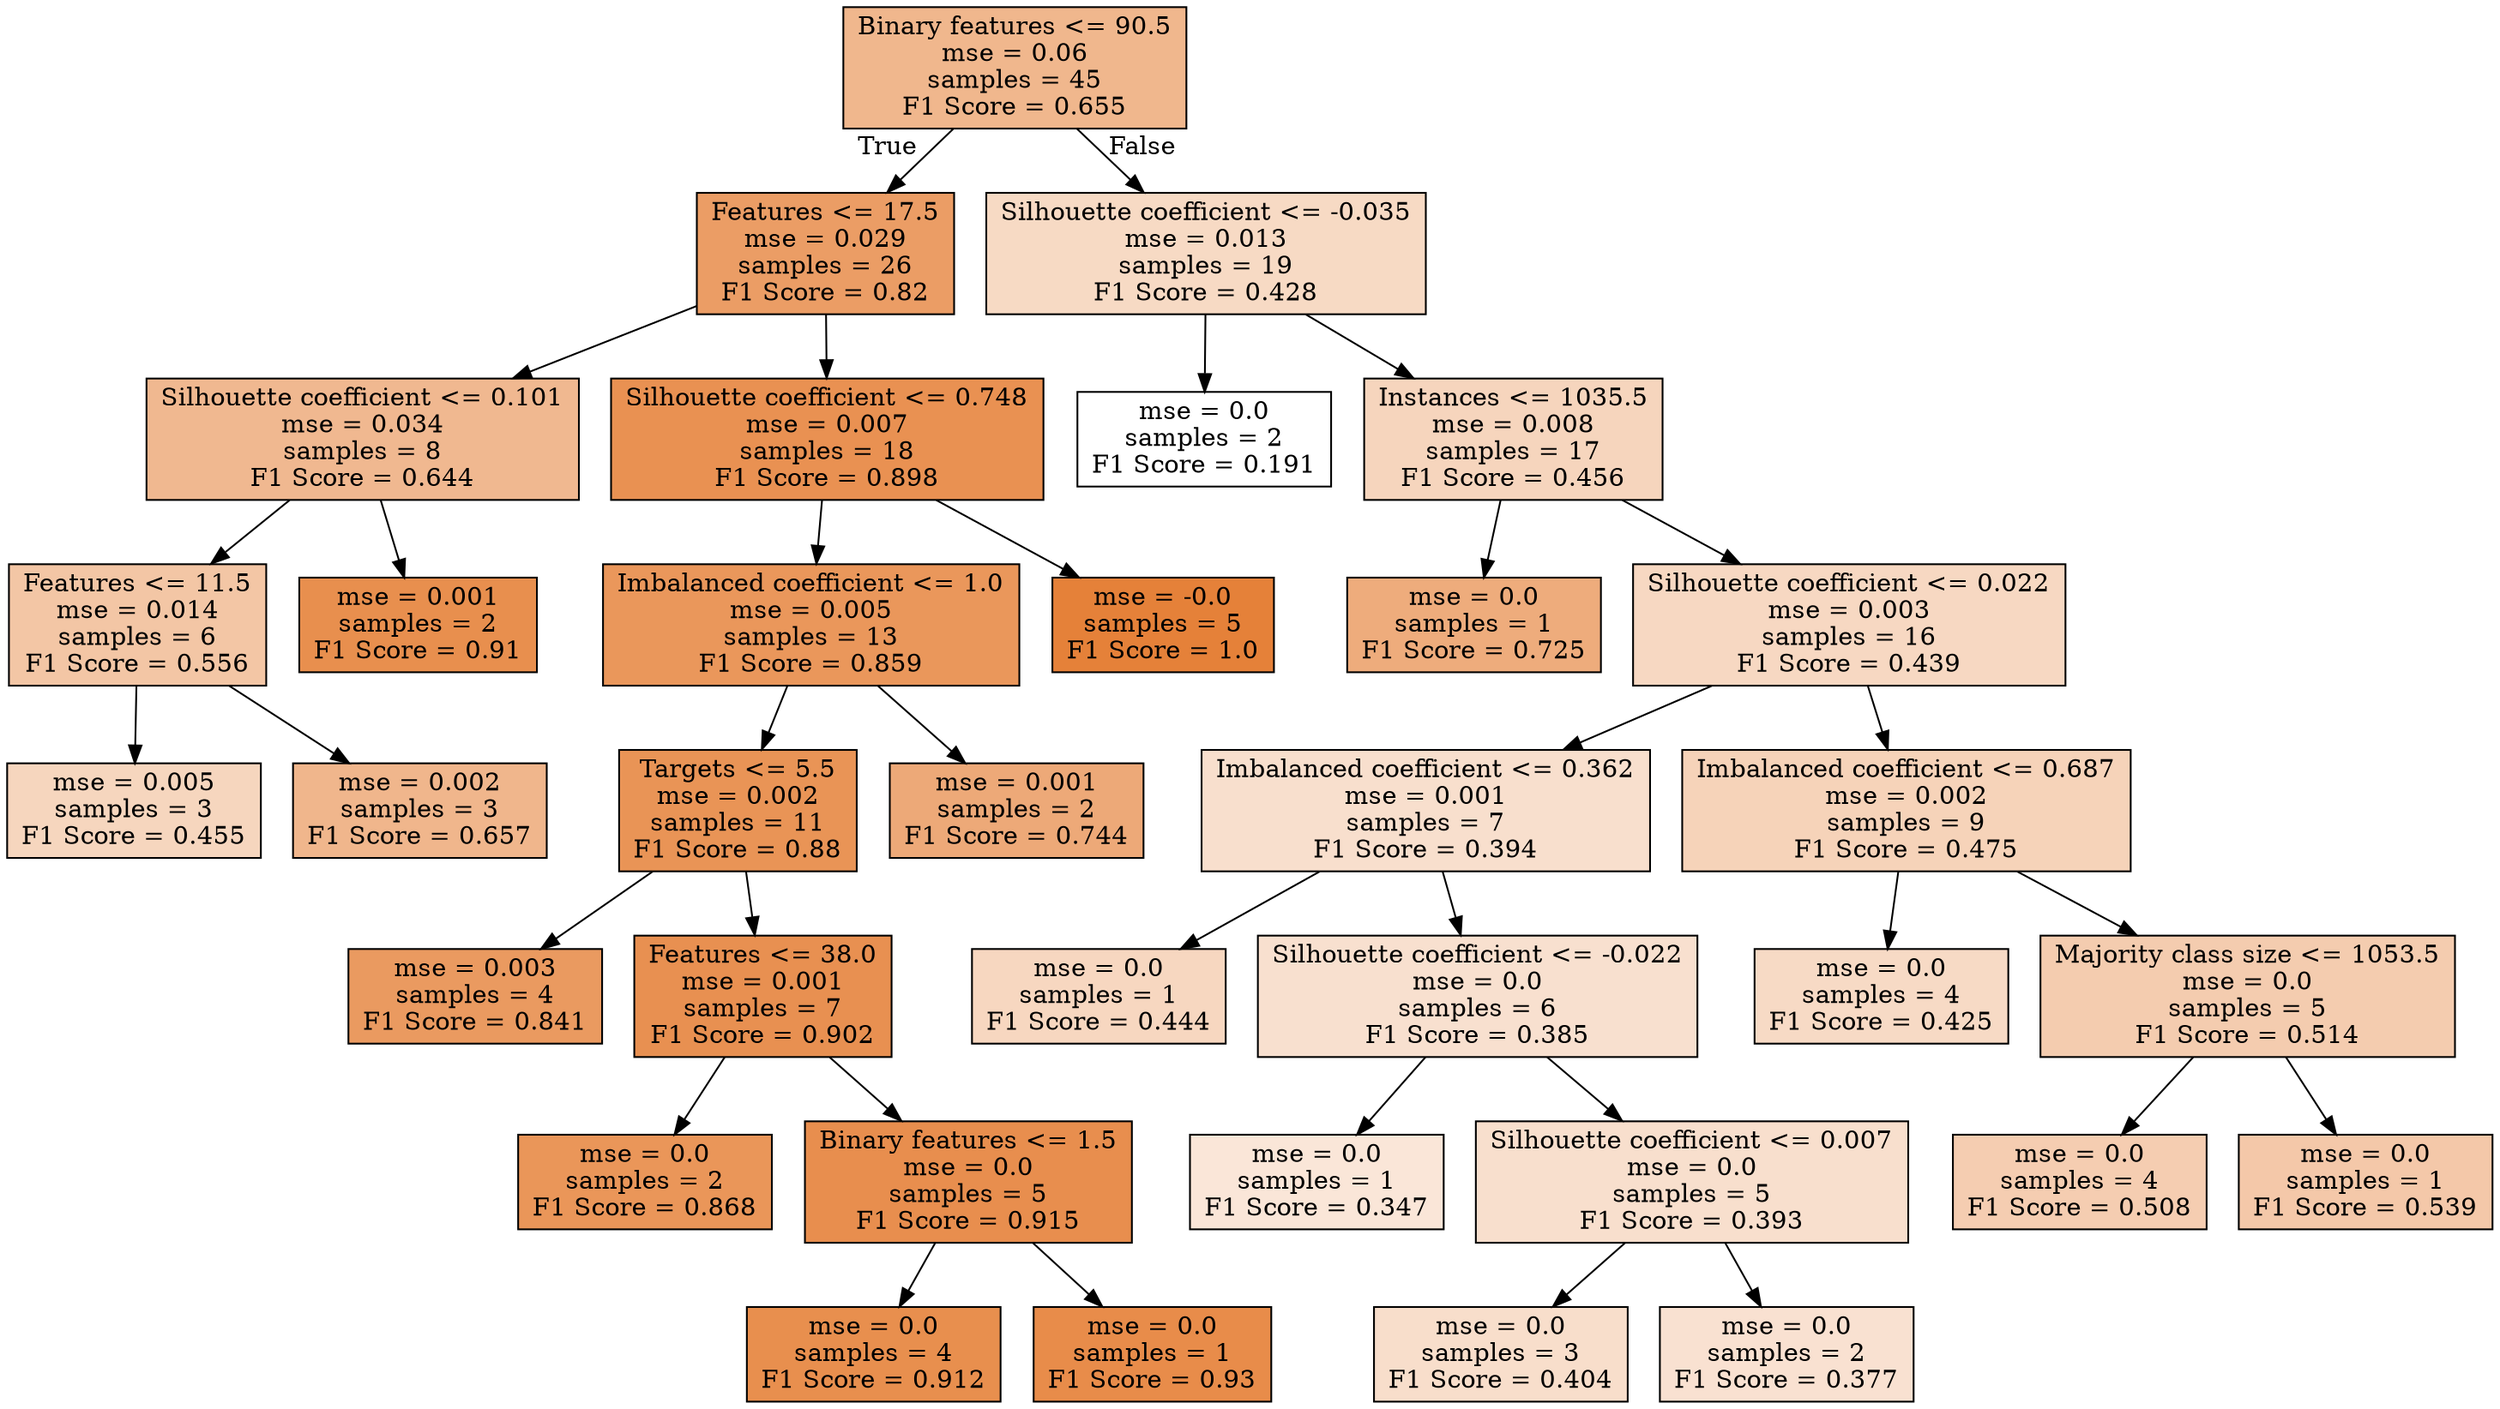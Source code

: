 digraph Tree {
node [shape=box, style="filled", color="black"] ;
0 [label="Binary features <= 90.5\nmse = 0.06\nsamples = 45\nF1 Score = 0.655", fillcolor="#e5813992"] ;
1 [label="Features <= 17.5\nmse = 0.029\nsamples = 26\nF1 Score = 0.82", fillcolor="#e58139c6"] ;
0 -> 1 [labeldistance=2.5, labelangle=45, headlabel="True"] ;
2 [label="Silhouette coefficient <= 0.101\nmse = 0.034\nsamples = 8\nF1 Score = 0.644", fillcolor="#e581398f"] ;
1 -> 2 ;
3 [label="Features <= 11.5\nmse = 0.014\nsamples = 6\nF1 Score = 0.556", fillcolor="#e5813973"] ;
2 -> 3 ;
4 [label="mse = 0.005\nsamples = 3\nF1 Score = 0.455", fillcolor="#e5813953"] ;
3 -> 4 ;
5 [label="mse = 0.002\nsamples = 3\nF1 Score = 0.657", fillcolor="#e5813993"] ;
3 -> 5 ;
6 [label="mse = 0.001\nsamples = 2\nF1 Score = 0.91", fillcolor="#e58139e3"] ;
2 -> 6 ;
7 [label="Silhouette coefficient <= 0.748\nmse = 0.007\nsamples = 18\nF1 Score = 0.898", fillcolor="#e58139df"] ;
1 -> 7 ;
8 [label="Imbalanced coefficient <= 1.0\nmse = 0.005\nsamples = 13\nF1 Score = 0.859", fillcolor="#e58139d3"] ;
7 -> 8 ;
9 [label="Targets <= 5.5\nmse = 0.002\nsamples = 11\nF1 Score = 0.88", fillcolor="#e58139d9"] ;
8 -> 9 ;
10 [label="mse = 0.003\nsamples = 4\nF1 Score = 0.841", fillcolor="#e58139cd"] ;
9 -> 10 ;
11 [label="Features <= 38.0\nmse = 0.001\nsamples = 7\nF1 Score = 0.902", fillcolor="#e58139e0"] ;
9 -> 11 ;
12 [label="mse = 0.0\nsamples = 2\nF1 Score = 0.868", fillcolor="#e58139d5"] ;
11 -> 12 ;
13 [label="Binary features <= 1.5\nmse = 0.0\nsamples = 5\nF1 Score = 0.915", fillcolor="#e58139e4"] ;
11 -> 13 ;
14 [label="mse = 0.0\nsamples = 4\nF1 Score = 0.912", fillcolor="#e58139e3"] ;
13 -> 14 ;
15 [label="mse = 0.0\nsamples = 1\nF1 Score = 0.93", fillcolor="#e58139e9"] ;
13 -> 15 ;
16 [label="mse = 0.001\nsamples = 2\nF1 Score = 0.744", fillcolor="#e58139ae"] ;
8 -> 16 ;
17 [label="mse = -0.0\nsamples = 5\nF1 Score = 1.0", fillcolor="#e58139ff"] ;
7 -> 17 ;
18 [label="Silhouette coefficient <= -0.035\nmse = 0.013\nsamples = 19\nF1 Score = 0.428", fillcolor="#e581394b"] ;
0 -> 18 [labeldistance=2.5, labelangle=-45, headlabel="False"] ;
19 [label="mse = 0.0\nsamples = 2\nF1 Score = 0.191", fillcolor="#e5813900"] ;
18 -> 19 ;
20 [label="Instances <= 1035.5\nmse = 0.008\nsamples = 17\nF1 Score = 0.456", fillcolor="#e5813954"] ;
18 -> 20 ;
21 [label="mse = 0.0\nsamples = 1\nF1 Score = 0.725", fillcolor="#e58139a8"] ;
20 -> 21 ;
22 [label="Silhouette coefficient <= 0.022\nmse = 0.003\nsamples = 16\nF1 Score = 0.439", fillcolor="#e581394e"] ;
20 -> 22 ;
23 [label="Imbalanced coefficient <= 0.362\nmse = 0.001\nsamples = 7\nF1 Score = 0.394", fillcolor="#e5813940"] ;
22 -> 23 ;
24 [label="mse = 0.0\nsamples = 1\nF1 Score = 0.444", fillcolor="#e5813950"] ;
23 -> 24 ;
25 [label="Silhouette coefficient <= -0.022\nmse = 0.0\nsamples = 6\nF1 Score = 0.385", fillcolor="#e581393d"] ;
23 -> 25 ;
26 [label="mse = 0.0\nsamples = 1\nF1 Score = 0.347", fillcolor="#e5813931"] ;
25 -> 26 ;
27 [label="Silhouette coefficient <= 0.007\nmse = 0.0\nsamples = 5\nF1 Score = 0.393", fillcolor="#e5813940"] ;
25 -> 27 ;
28 [label="mse = 0.0\nsamples = 3\nF1 Score = 0.404", fillcolor="#e5813943"] ;
27 -> 28 ;
29 [label="mse = 0.0\nsamples = 2\nF1 Score = 0.377", fillcolor="#e581393b"] ;
27 -> 29 ;
30 [label="Imbalanced coefficient <= 0.687\nmse = 0.002\nsamples = 9\nF1 Score = 0.475", fillcolor="#e5813959"] ;
22 -> 30 ;
31 [label="mse = 0.0\nsamples = 4\nF1 Score = 0.425", fillcolor="#e581394a"] ;
30 -> 31 ;
32 [label="Majority class size <= 1053.5\nmse = 0.0\nsamples = 5\nF1 Score = 0.514", fillcolor="#e5813966"] ;
30 -> 32 ;
33 [label="mse = 0.0\nsamples = 4\nF1 Score = 0.508", fillcolor="#e5813964"] ;
32 -> 33 ;
34 [label="mse = 0.0\nsamples = 1\nF1 Score = 0.539", fillcolor="#e581396e"] ;
32 -> 34 ;
}